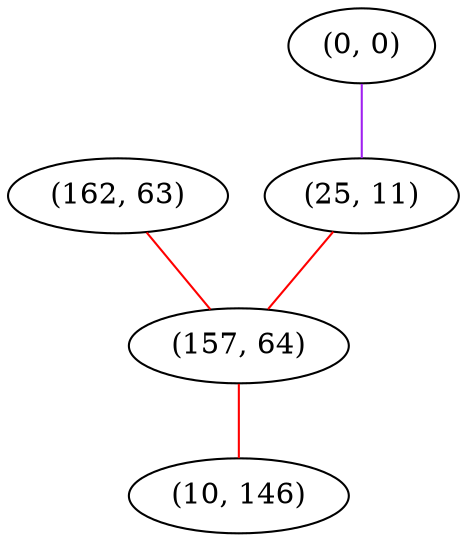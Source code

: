 graph "" {
"(162, 63)";
"(0, 0)";
"(25, 11)";
"(157, 64)";
"(10, 146)";
"(162, 63)" -- "(157, 64)"  [color=red, key=0, weight=1];
"(0, 0)" -- "(25, 11)"  [color=purple, key=0, weight=4];
"(25, 11)" -- "(157, 64)"  [color=red, key=0, weight=1];
"(157, 64)" -- "(10, 146)"  [color=red, key=0, weight=1];
}
